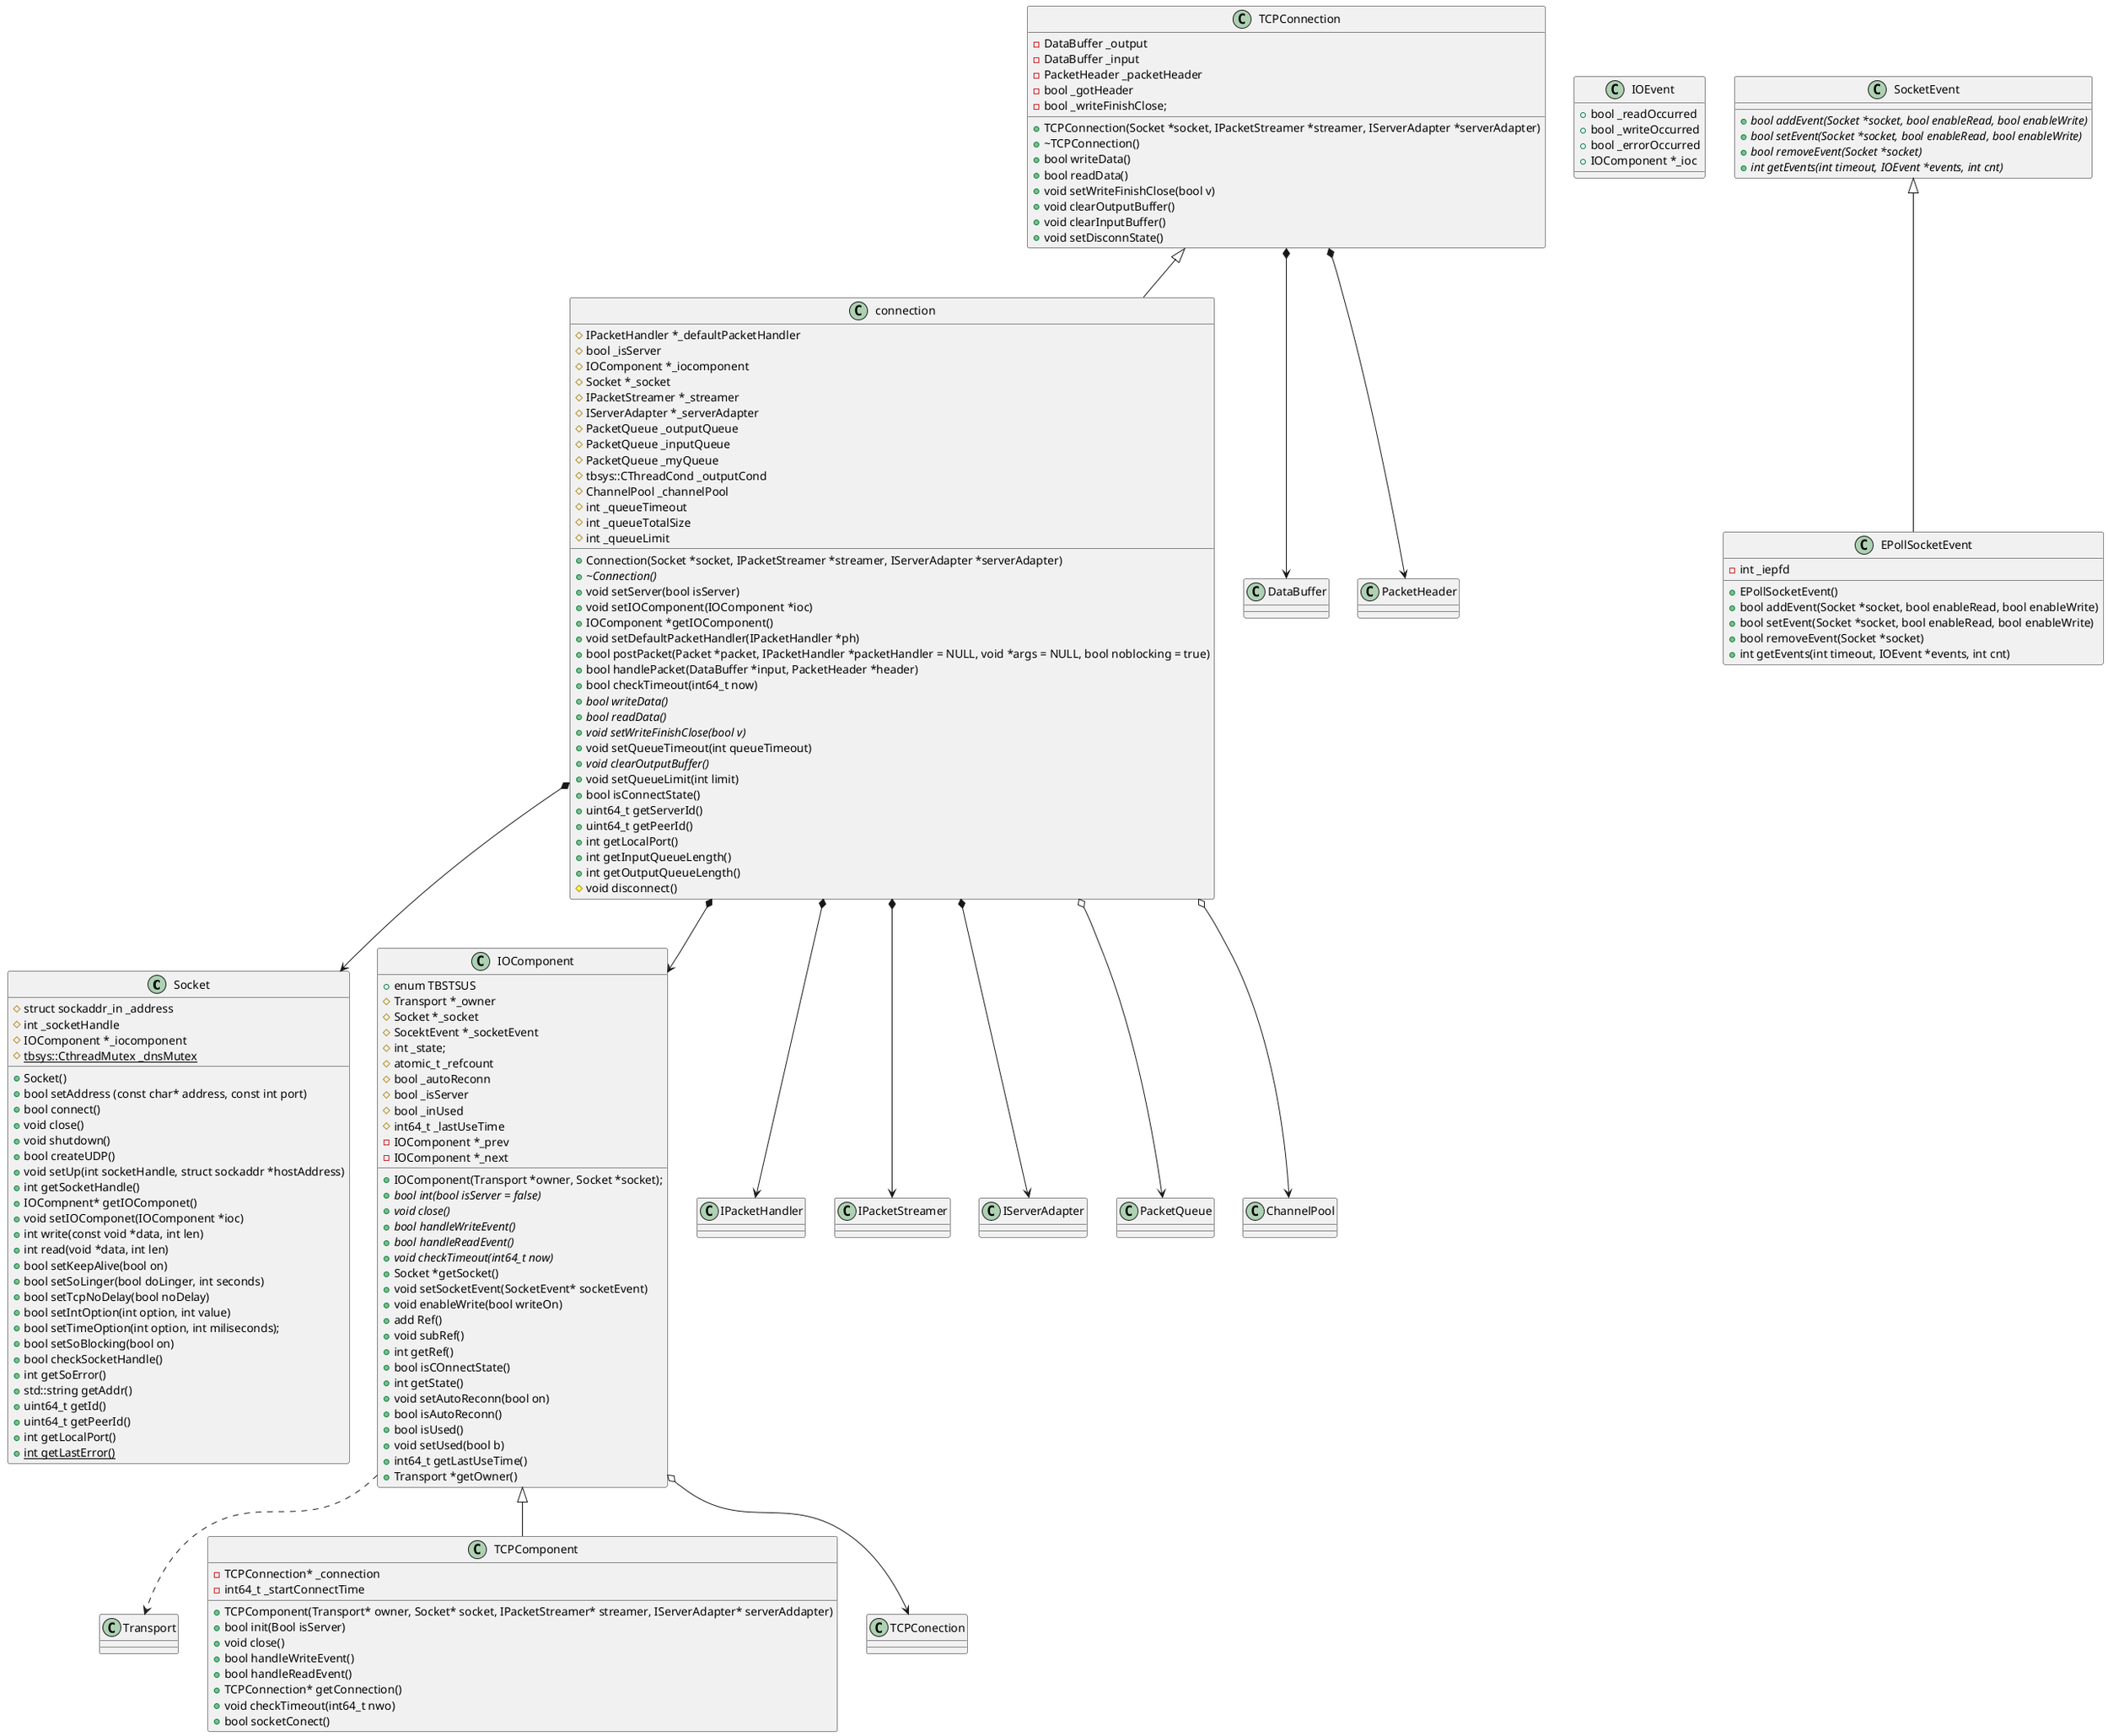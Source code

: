 @startuml
class Socket {
    + Socket()
    + bool setAddress (const char* address, const int port)
    + bool connect()
    + void close()
    + void shutdown()
    + bool createUDP()
    + void setUp(int socketHandle, struct sockaddr *hostAddress)
    + int getSocketHandle()
    + IOCompnent* getIOComponet()
    + void setIOComponet(IOComponent *ioc)
    + int write(const void *data, int len)
    + int read(void *data, int len)
    + bool setKeepAlive(bool on)
    + bool setSoLinger(bool doLinger, int seconds)
    + bool setTcpNoDelay(bool noDelay)
    + bool setIntOption(int option, int value)
    + bool setTimeOption(int option, int miliseconds);
    + bool setSoBlocking(bool on)
    + bool checkSocketHandle()
    + int getSoError()
    + std::string getAddr()
    + uint64_t getId()
    + uint64_t getPeerId()
    + int getLocalPort()
    + {static} int getLastError()
    # struct sockaddr_in _address
    # int _socketHandle
    # IOComponent *_iocomponent
    # {static} tbsys::CthreadMutex _dnsMutex
}

class IOEvent {
    + bool _readOccurred
    + bool _writeOccurred
    + bool _errorOccurred
    + IOComponent *_ioc
}

class SocketEvent {
    + {abstract}  bool addEvent(Socket *socket, bool enableRead, bool enableWrite)
    + {abstract}  bool setEvent(Socket *socket, bool enableRead, bool enableWrite)
    + {abstract}  bool removeEvent(Socket *socket)
    + {abstract}  int getEvents(int timeout, IOEvent *events, int cnt)
}

class EPollSocketEvent {
    + EPollSocketEvent()
    + bool addEvent(Socket *socket, bool enableRead, bool enableWrite)
    + bool setEvent(Socket *socket, bool enableRead, bool enableWrite)
    + bool removeEvent(Socket *socket)
    + int getEvents(int timeout, IOEvent *events, int cnt)
    - int _iepfd
}

SocketEvent <|-- EPollSocketEvent


IOComponent ..> Transport
class IOComponent {
    + enum TBSTSUS
    + IOComponent(Transport *owner, Socket *socket);
    + {abstract} bool int(bool isServer = false)
    + {abstract} void close()
    + {abstract} bool handleWriteEvent()
    + {abstract} bool handleReadEvent()
    + {abstract} void checkTimeout(int64_t now)
    + Socket *getSocket()
    + void setSocketEvent(SocketEvent* socketEvent)
    + void enableWrite(bool writeOn)
    + add Ref()
    + void subRef()
    + int getRef()
    + bool isCOnnectState()
    + int getState()
    + void setAutoReconn(bool on)
    + bool isAutoReconn()
    + bool isUsed()
    + void setUsed(bool b)
    + int64_t getLastUseTime()
    + Transport *getOwner()
    # Transport *_owner
    # Socket *_socket
    # SocektEvent *_socketEvent
    # int _state;
    # atomic_t _refcount
    # bool _autoReconn
    # bool _isServer
    # bool _inUsed
    # int64_t _lastUseTime
    - IOComponent *_prev
    - IOComponent *_next
}

IOComponent <|-- TCPComponent
IOComponent o--> TCPConection
class TCPComponent {
    + TCPComponent(Transport* owner, Socket* socket, IPacketStreamer* streamer, IServerAdapter* serverAddapter)
    + bool init(Bool isServer)
    + void close()
    + bool handleWriteEvent()
    + bool handleReadEvent()
    + TCPConnection* getConnection()
    + void checkTimeout(int64_t nwo)
    + bool socketConect()
    - TCPConnection* _connection
    - int64_t _startConnectTime
}

TCPConnection <|-- connection
TCPConnection *-->DataBuffer
TCPConnection *-->PacketHeader
class TCPConnection {
    + TCPConnection(Socket *socket, IPacketStreamer *streamer, IServerAdapter *serverAdapter)
    + ~TCPConnection()
    + bool writeData()
    + bool readData()
    + void setWriteFinishClose(bool v)
    + void clearOutputBuffer()
    + void clearInputBuffer()
    + void setDisconnState()

	- DataBuffer _output
	- DataBuffer _input
	- PacketHeader _packetHeader
	- bool _gotHeader
	- bool _writeFinishClose;

}

connection *--> IPacketHandler
connection *--> IOComponent
connection *--> Socket
connection *--> IPacketStreamer
connection *--> IServerAdapter
connection o--> PacketQueue
connection o--> ChannelPool
class connection {
    + Connection(Socket *socket, IPacketStreamer *streamer, IServerAdapter *serverAdapter)
    + {abstract} ~Connection()
    + void setServer(bool isServer)
    + void setIOComponent(IOComponent *ioc)
    + IOComponent *getIOComponent()
    + void setDefaultPacketHandler(IPacketHandler *ph)
    + bool postPacket(Packet *packet, IPacketHandler *packetHandler = NULL, void *args = NULL, bool noblocking = true)
    + bool handlePacket(DataBuffer *input, PacketHeader *header)
    + bool checkTimeout(int64_t now)
    + {abstract} bool writeData()
    + {abstract} bool readData()
    + {abstract} void setWriteFinishClose(bool v)
    + void setQueueTimeout(int queueTimeout)
    + {abstract} void clearOutputBuffer()
    + void setQueueLimit(int limit)
    + bool isConnectState()
    + uint64_t getServerId()
    + uint64_t getPeerId()
    + int getLocalPort()
    + int getInputQueueLength()
    + int getOutputQueueLength()
    # void disconnect()

	# IPacketHandler *_defaultPacketHandler
    # bool _isServer
    # IOComponent *_iocomponent
    # Socket *_socket
    # IPacketStreamer *_streamer
    # IServerAdapter *_serverAdapter
    # PacketQueue _outputQueue
    # PacketQueue _inputQueue
    # PacketQueue _myQueue
    # tbsys::CThreadCond _outputCond
    # ChannelPool _channelPool
    # int _queueTimeout
    # int _queueTotalSize
    # int _queueLimit
}

@enduml


